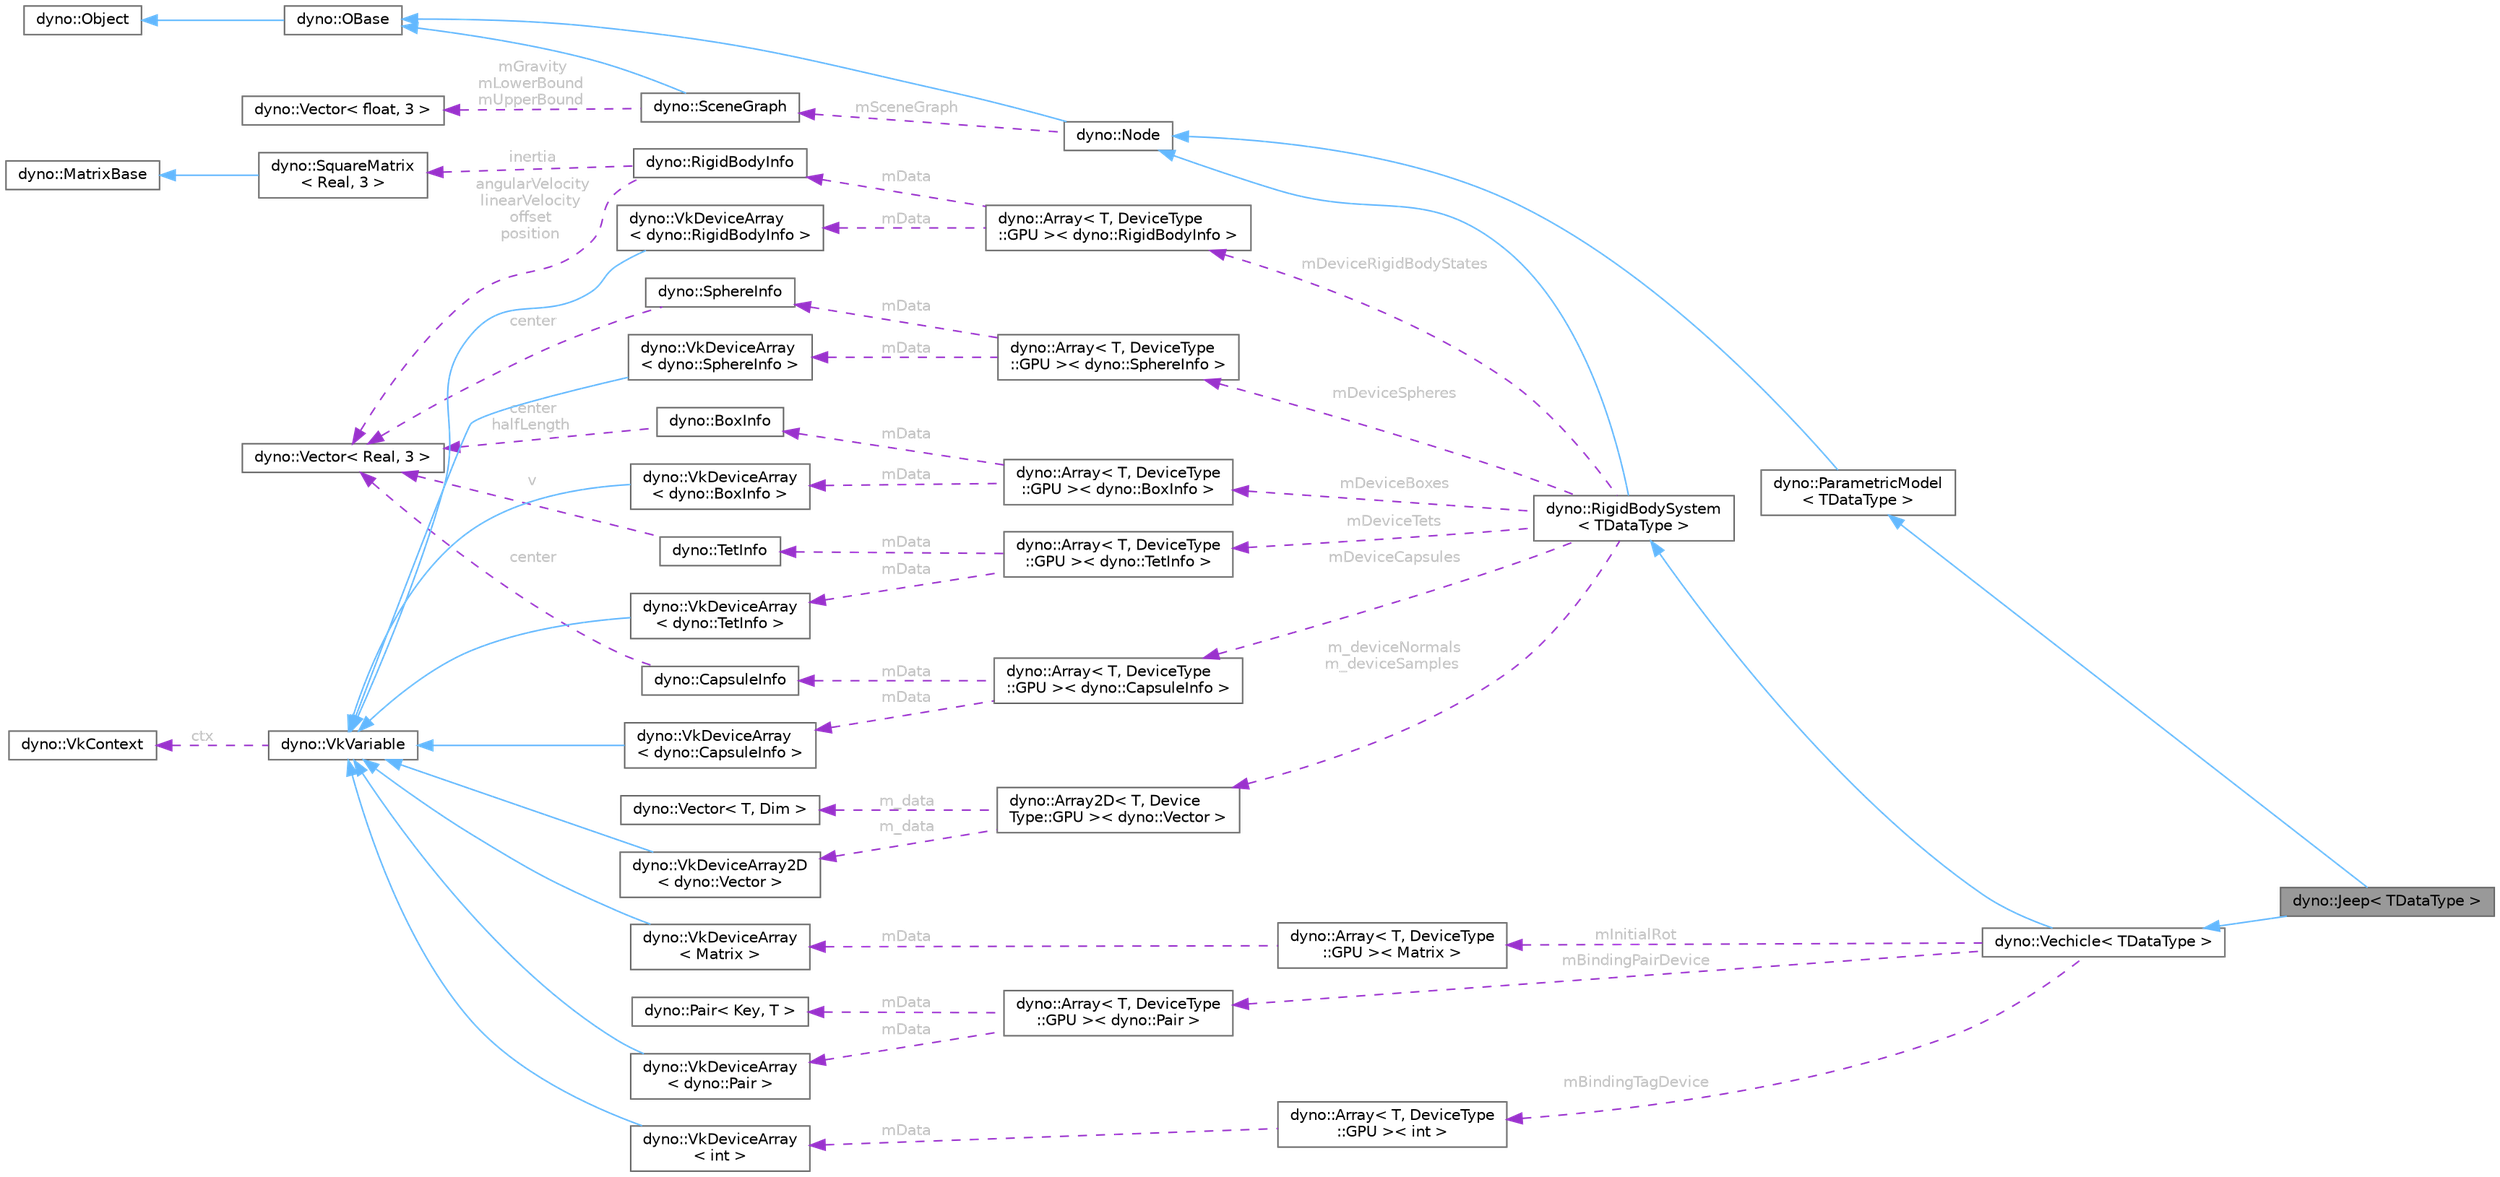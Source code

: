 digraph "dyno::Jeep&lt; TDataType &gt;"
{
 // LATEX_PDF_SIZE
  bgcolor="transparent";
  edge [fontname=Helvetica,fontsize=10,labelfontname=Helvetica,labelfontsize=10];
  node [fontname=Helvetica,fontsize=10,shape=box,height=0.2,width=0.4];
  rankdir="LR";
  Node1 [id="Node000001",label="dyno::Jeep\< TDataType \>",height=0.2,width=0.4,color="gray40", fillcolor="grey60", style="filled", fontcolor="black",tooltip=" "];
  Node2 -> Node1 [id="edge1_Node000001_Node000002",dir="back",color="steelblue1",style="solid",tooltip=" "];
  Node2 [id="Node000002",label="dyno::ParametricModel\l\< TDataType \>",height=0.2,width=0.4,color="gray40", fillcolor="white", style="filled",URL="$classdyno_1_1_parametric_model.html",tooltip=" "];
  Node3 -> Node2 [id="edge2_Node000002_Node000003",dir="back",color="steelblue1",style="solid",tooltip=" "];
  Node3 [id="Node000003",label="dyno::Node",height=0.2,width=0.4,color="gray40", fillcolor="white", style="filled",URL="$classdyno_1_1_node.html",tooltip=" "];
  Node4 -> Node3 [id="edge3_Node000003_Node000004",dir="back",color="steelblue1",style="solid",tooltip=" "];
  Node4 [id="Node000004",label="dyno::OBase",height=0.2,width=0.4,color="gray40", fillcolor="white", style="filled",URL="$classdyno_1_1_o_base.html",tooltip=" "];
  Node5 -> Node4 [id="edge4_Node000004_Node000005",dir="back",color="steelblue1",style="solid",tooltip=" "];
  Node5 [id="Node000005",label="dyno::Object",height=0.2,width=0.4,color="gray40", fillcolor="white", style="filled",URL="$classdyno_1_1_object.html",tooltip=" "];
  Node6 -> Node3 [id="edge5_Node000003_Node000006",dir="back",color="darkorchid3",style="dashed",tooltip=" ",label=" mSceneGraph",fontcolor="grey" ];
  Node6 [id="Node000006",label="dyno::SceneGraph",height=0.2,width=0.4,color="gray40", fillcolor="white", style="filled",URL="$classdyno_1_1_scene_graph.html",tooltip=" "];
  Node4 -> Node6 [id="edge6_Node000006_Node000004",dir="back",color="steelblue1",style="solid",tooltip=" "];
  Node7 -> Node6 [id="edge7_Node000006_Node000007",dir="back",color="darkorchid3",style="dashed",tooltip=" ",label=" mGravity\nmLowerBound\nmUpperBound",fontcolor="grey" ];
  Node7 [id="Node000007",label="dyno::Vector\< float, 3 \>",height=0.2,width=0.4,color="gray40", fillcolor="white", style="filled",URL="$classdyno_1_1_vector.html",tooltip=" "];
  Node8 -> Node1 [id="edge8_Node000001_Node000008",dir="back",color="steelblue1",style="solid",tooltip=" "];
  Node8 [id="Node000008",label="dyno::Vechicle\< TDataType \>",height=0.2,width=0.4,color="gray40", fillcolor="white", style="filled",URL="$classdyno_1_1_vechicle.html",tooltip=" "];
  Node9 -> Node8 [id="edge9_Node000008_Node000009",dir="back",color="steelblue1",style="solid",tooltip=" "];
  Node9 [id="Node000009",label="dyno::RigidBodySystem\l\< TDataType \>",height=0.2,width=0.4,color="gray40", fillcolor="white", style="filled",URL="$classdyno_1_1_rigid_body_system.html",tooltip="Implementation of a rigid body system containing a variety of rigid bodies with different shapes."];
  Node3 -> Node9 [id="edge10_Node000009_Node000003",dir="back",color="steelblue1",style="solid",tooltip=" "];
  Node10 -> Node9 [id="edge11_Node000009_Node000010",dir="back",color="darkorchid3",style="dashed",tooltip=" ",label=" mDeviceRigidBodyStates",fontcolor="grey" ];
  Node10 [id="Node000010",label="dyno::Array\< T, DeviceType\l::GPU \>\< dyno::RigidBodyInfo \>",height=0.2,width=0.4,color="gray40", fillcolor="white", style="filled",URL="$classdyno_1_1_array_3_01_t_00_01_device_type_1_1_g_p_u_01_4.html",tooltip=" "];
  Node11 -> Node10 [id="edge12_Node000010_Node000011",dir="back",color="darkorchid3",style="dashed",tooltip=" ",label=" mData",fontcolor="grey" ];
  Node11 [id="Node000011",label="dyno::RigidBodyInfo",height=0.2,width=0.4,color="gray40", fillcolor="white", style="filled",URL="$structdyno_1_1_rigid_body_info.html",tooltip=" "];
  Node12 -> Node11 [id="edge13_Node000011_Node000012",dir="back",color="darkorchid3",style="dashed",tooltip=" ",label=" angularVelocity\nlinearVelocity\noffset\nposition",fontcolor="grey" ];
  Node12 [id="Node000012",label="dyno::Vector\< Real, 3 \>",height=0.2,width=0.4,color="gray40", fillcolor="white", style="filled",URL="$classdyno_1_1_vector.html",tooltip=" "];
  Node13 -> Node11 [id="edge14_Node000011_Node000013",dir="back",color="darkorchid3",style="dashed",tooltip=" ",label=" inertia",fontcolor="grey" ];
  Node13 [id="Node000013",label="dyno::SquareMatrix\l\< Real, 3 \>",height=0.2,width=0.4,color="gray40", fillcolor="white", style="filled",URL="$classdyno_1_1_square_matrix.html",tooltip=" "];
  Node14 -> Node13 [id="edge15_Node000013_Node000014",dir="back",color="steelblue1",style="solid",tooltip=" "];
  Node14 [id="Node000014",label="dyno::MatrixBase",height=0.2,width=0.4,color="gray40", fillcolor="white", style="filled",URL="$classdyno_1_1_matrix_base.html",tooltip=" "];
  Node15 -> Node10 [id="edge16_Node000010_Node000015",dir="back",color="darkorchid3",style="dashed",tooltip=" ",label=" mData",fontcolor="grey" ];
  Node15 [id="Node000015",label="dyno::VkDeviceArray\l\< dyno::RigidBodyInfo \>",height=0.2,width=0.4,color="gray40", fillcolor="white", style="filled",URL="$classdyno_1_1_vk_device_array.html",tooltip=" "];
  Node16 -> Node15 [id="edge17_Node000015_Node000016",dir="back",color="steelblue1",style="solid",tooltip=" "];
  Node16 [id="Node000016",label="dyno::VkVariable",height=0.2,width=0.4,color="gray40", fillcolor="white", style="filled",URL="$classdyno_1_1_vk_variable.html",tooltip=" "];
  Node17 -> Node16 [id="edge18_Node000016_Node000017",dir="back",color="darkorchid3",style="dashed",tooltip=" ",label=" ctx",fontcolor="grey" ];
  Node17 [id="Node000017",label="dyno::VkContext",height=0.2,width=0.4,color="gray40", fillcolor="white", style="filled",URL="$classdyno_1_1_vk_context.html",tooltip=" "];
  Node18 -> Node9 [id="edge19_Node000009_Node000018",dir="back",color="darkorchid3",style="dashed",tooltip=" ",label=" mDeviceSpheres",fontcolor="grey" ];
  Node18 [id="Node000018",label="dyno::Array\< T, DeviceType\l::GPU \>\< dyno::SphereInfo \>",height=0.2,width=0.4,color="gray40", fillcolor="white", style="filled",URL="$classdyno_1_1_array_3_01_t_00_01_device_type_1_1_g_p_u_01_4.html",tooltip=" "];
  Node19 -> Node18 [id="edge20_Node000018_Node000019",dir="back",color="darkorchid3",style="dashed",tooltip=" ",label=" mData",fontcolor="grey" ];
  Node19 [id="Node000019",label="dyno::SphereInfo",height=0.2,width=0.4,color="gray40", fillcolor="white", style="filled",URL="$structdyno_1_1_sphere_info.html",tooltip=" "];
  Node12 -> Node19 [id="edge21_Node000019_Node000012",dir="back",color="darkorchid3",style="dashed",tooltip=" ",label=" center",fontcolor="grey" ];
  Node20 -> Node18 [id="edge22_Node000018_Node000020",dir="back",color="darkorchid3",style="dashed",tooltip=" ",label=" mData",fontcolor="grey" ];
  Node20 [id="Node000020",label="dyno::VkDeviceArray\l\< dyno::SphereInfo \>",height=0.2,width=0.4,color="gray40", fillcolor="white", style="filled",URL="$classdyno_1_1_vk_device_array.html",tooltip=" "];
  Node16 -> Node20 [id="edge23_Node000020_Node000016",dir="back",color="steelblue1",style="solid",tooltip=" "];
  Node21 -> Node9 [id="edge24_Node000009_Node000021",dir="back",color="darkorchid3",style="dashed",tooltip=" ",label=" mDeviceBoxes",fontcolor="grey" ];
  Node21 [id="Node000021",label="dyno::Array\< T, DeviceType\l::GPU \>\< dyno::BoxInfo \>",height=0.2,width=0.4,color="gray40", fillcolor="white", style="filled",URL="$classdyno_1_1_array_3_01_t_00_01_device_type_1_1_g_p_u_01_4.html",tooltip=" "];
  Node22 -> Node21 [id="edge25_Node000021_Node000022",dir="back",color="darkorchid3",style="dashed",tooltip=" ",label=" mData",fontcolor="grey" ];
  Node22 [id="Node000022",label="dyno::BoxInfo",height=0.2,width=0.4,color="gray40", fillcolor="white", style="filled",URL="$structdyno_1_1_box_info.html",tooltip=" "];
  Node12 -> Node22 [id="edge26_Node000022_Node000012",dir="back",color="darkorchid3",style="dashed",tooltip=" ",label=" center\nhalfLength",fontcolor="grey" ];
  Node23 -> Node21 [id="edge27_Node000021_Node000023",dir="back",color="darkorchid3",style="dashed",tooltip=" ",label=" mData",fontcolor="grey" ];
  Node23 [id="Node000023",label="dyno::VkDeviceArray\l\< dyno::BoxInfo \>",height=0.2,width=0.4,color="gray40", fillcolor="white", style="filled",URL="$classdyno_1_1_vk_device_array.html",tooltip=" "];
  Node16 -> Node23 [id="edge28_Node000023_Node000016",dir="back",color="steelblue1",style="solid",tooltip=" "];
  Node24 -> Node9 [id="edge29_Node000009_Node000024",dir="back",color="darkorchid3",style="dashed",tooltip=" ",label=" mDeviceTets",fontcolor="grey" ];
  Node24 [id="Node000024",label="dyno::Array\< T, DeviceType\l::GPU \>\< dyno::TetInfo \>",height=0.2,width=0.4,color="gray40", fillcolor="white", style="filled",URL="$classdyno_1_1_array_3_01_t_00_01_device_type_1_1_g_p_u_01_4.html",tooltip=" "];
  Node25 -> Node24 [id="edge30_Node000024_Node000025",dir="back",color="darkorchid3",style="dashed",tooltip=" ",label=" mData",fontcolor="grey" ];
  Node25 [id="Node000025",label="dyno::TetInfo",height=0.2,width=0.4,color="gray40", fillcolor="white", style="filled",URL="$structdyno_1_1_tet_info.html",tooltip=" "];
  Node12 -> Node25 [id="edge31_Node000025_Node000012",dir="back",color="darkorchid3",style="dashed",tooltip=" ",label=" v",fontcolor="grey" ];
  Node26 -> Node24 [id="edge32_Node000024_Node000026",dir="back",color="darkorchid3",style="dashed",tooltip=" ",label=" mData",fontcolor="grey" ];
  Node26 [id="Node000026",label="dyno::VkDeviceArray\l\< dyno::TetInfo \>",height=0.2,width=0.4,color="gray40", fillcolor="white", style="filled",URL="$classdyno_1_1_vk_device_array.html",tooltip=" "];
  Node16 -> Node26 [id="edge33_Node000026_Node000016",dir="back",color="steelblue1",style="solid",tooltip=" "];
  Node27 -> Node9 [id="edge34_Node000009_Node000027",dir="back",color="darkorchid3",style="dashed",tooltip=" ",label=" mDeviceCapsules",fontcolor="grey" ];
  Node27 [id="Node000027",label="dyno::Array\< T, DeviceType\l::GPU \>\< dyno::CapsuleInfo \>",height=0.2,width=0.4,color="gray40", fillcolor="white", style="filled",URL="$classdyno_1_1_array_3_01_t_00_01_device_type_1_1_g_p_u_01_4.html",tooltip=" "];
  Node28 -> Node27 [id="edge35_Node000027_Node000028",dir="back",color="darkorchid3",style="dashed",tooltip=" ",label=" mData",fontcolor="grey" ];
  Node28 [id="Node000028",label="dyno::CapsuleInfo",height=0.2,width=0.4,color="gray40", fillcolor="white", style="filled",URL="$structdyno_1_1_capsule_info.html",tooltip=" "];
  Node12 -> Node28 [id="edge36_Node000028_Node000012",dir="back",color="darkorchid3",style="dashed",tooltip=" ",label=" center",fontcolor="grey" ];
  Node29 -> Node27 [id="edge37_Node000027_Node000029",dir="back",color="darkorchid3",style="dashed",tooltip=" ",label=" mData",fontcolor="grey" ];
  Node29 [id="Node000029",label="dyno::VkDeviceArray\l\< dyno::CapsuleInfo \>",height=0.2,width=0.4,color="gray40", fillcolor="white", style="filled",URL="$classdyno_1_1_vk_device_array.html",tooltip=" "];
  Node16 -> Node29 [id="edge38_Node000029_Node000016",dir="back",color="steelblue1",style="solid",tooltip=" "];
  Node30 -> Node9 [id="edge39_Node000009_Node000030",dir="back",color="darkorchid3",style="dashed",tooltip=" ",label=" m_deviceNormals\nm_deviceSamples",fontcolor="grey" ];
  Node30 [id="Node000030",label="dyno::Array2D\< T, Device\lType::GPU \>\< dyno::Vector \>",height=0.2,width=0.4,color="gray40", fillcolor="white", style="filled",URL="$classdyno_1_1_array2_d_3_01_t_00_01_device_type_1_1_g_p_u_01_4.html",tooltip=" "];
  Node31 -> Node30 [id="edge40_Node000030_Node000031",dir="back",color="darkorchid3",style="dashed",tooltip=" ",label=" m_data",fontcolor="grey" ];
  Node31 [id="Node000031",label="dyno::Vector\< T, Dim \>",height=0.2,width=0.4,color="gray40", fillcolor="white", style="filled",URL="$classdyno_1_1_vector.html",tooltip=" "];
  Node32 -> Node30 [id="edge41_Node000030_Node000032",dir="back",color="darkorchid3",style="dashed",tooltip=" ",label=" m_data",fontcolor="grey" ];
  Node32 [id="Node000032",label="dyno::VkDeviceArray2D\l\< dyno::Vector \>",height=0.2,width=0.4,color="gray40", fillcolor="white", style="filled",URL="$classdyno_1_1_vk_device_array2_d.html",tooltip=" "];
  Node16 -> Node32 [id="edge42_Node000032_Node000016",dir="back",color="steelblue1",style="solid",tooltip=" "];
  Node33 -> Node8 [id="edge43_Node000008_Node000033",dir="back",color="darkorchid3",style="dashed",tooltip=" ",label=" mInitialRot",fontcolor="grey" ];
  Node33 [id="Node000033",label="dyno::Array\< T, DeviceType\l::GPU \>\< Matrix \>",height=0.2,width=0.4,color="gray40", fillcolor="white", style="filled",URL="$classdyno_1_1_array_3_01_t_00_01_device_type_1_1_g_p_u_01_4.html",tooltip=" "];
  Node34 -> Node33 [id="edge44_Node000033_Node000034",dir="back",color="darkorchid3",style="dashed",tooltip=" ",label=" mData",fontcolor="grey" ];
  Node34 [id="Node000034",label="dyno::VkDeviceArray\l\< Matrix \>",height=0.2,width=0.4,color="gray40", fillcolor="white", style="filled",URL="$classdyno_1_1_vk_device_array.html",tooltip=" "];
  Node16 -> Node34 [id="edge45_Node000034_Node000016",dir="back",color="steelblue1",style="solid",tooltip=" "];
  Node35 -> Node8 [id="edge46_Node000008_Node000035",dir="back",color="darkorchid3",style="dashed",tooltip=" ",label=" mBindingPairDevice",fontcolor="grey" ];
  Node35 [id="Node000035",label="dyno::Array\< T, DeviceType\l::GPU \>\< dyno::Pair \>",height=0.2,width=0.4,color="gray40", fillcolor="white", style="filled",URL="$classdyno_1_1_array_3_01_t_00_01_device_type_1_1_g_p_u_01_4.html",tooltip=" "];
  Node36 -> Node35 [id="edge47_Node000035_Node000036",dir="back",color="darkorchid3",style="dashed",tooltip=" ",label=" mData",fontcolor="grey" ];
  Node36 [id="Node000036",label="dyno::Pair\< Key, T \>",height=0.2,width=0.4,color="gray40", fillcolor="white", style="filled",URL="$classdyno_1_1_pair.html",tooltip=" "];
  Node37 -> Node35 [id="edge48_Node000035_Node000037",dir="back",color="darkorchid3",style="dashed",tooltip=" ",label=" mData",fontcolor="grey" ];
  Node37 [id="Node000037",label="dyno::VkDeviceArray\l\< dyno::Pair \>",height=0.2,width=0.4,color="gray40", fillcolor="white", style="filled",URL="$classdyno_1_1_vk_device_array.html",tooltip=" "];
  Node16 -> Node37 [id="edge49_Node000037_Node000016",dir="back",color="steelblue1",style="solid",tooltip=" "];
  Node38 -> Node8 [id="edge50_Node000008_Node000038",dir="back",color="darkorchid3",style="dashed",tooltip=" ",label=" mBindingTagDevice",fontcolor="grey" ];
  Node38 [id="Node000038",label="dyno::Array\< T, DeviceType\l::GPU \>\< int \>",height=0.2,width=0.4,color="gray40", fillcolor="white", style="filled",URL="$classdyno_1_1_array_3_01_t_00_01_device_type_1_1_g_p_u_01_4.html",tooltip=" "];
  Node39 -> Node38 [id="edge51_Node000038_Node000039",dir="back",color="darkorchid3",style="dashed",tooltip=" ",label=" mData",fontcolor="grey" ];
  Node39 [id="Node000039",label="dyno::VkDeviceArray\l\< int \>",height=0.2,width=0.4,color="gray40", fillcolor="white", style="filled",URL="$classdyno_1_1_vk_device_array.html",tooltip=" "];
  Node16 -> Node39 [id="edge52_Node000039_Node000016",dir="back",color="steelblue1",style="solid",tooltip=" "];
}
